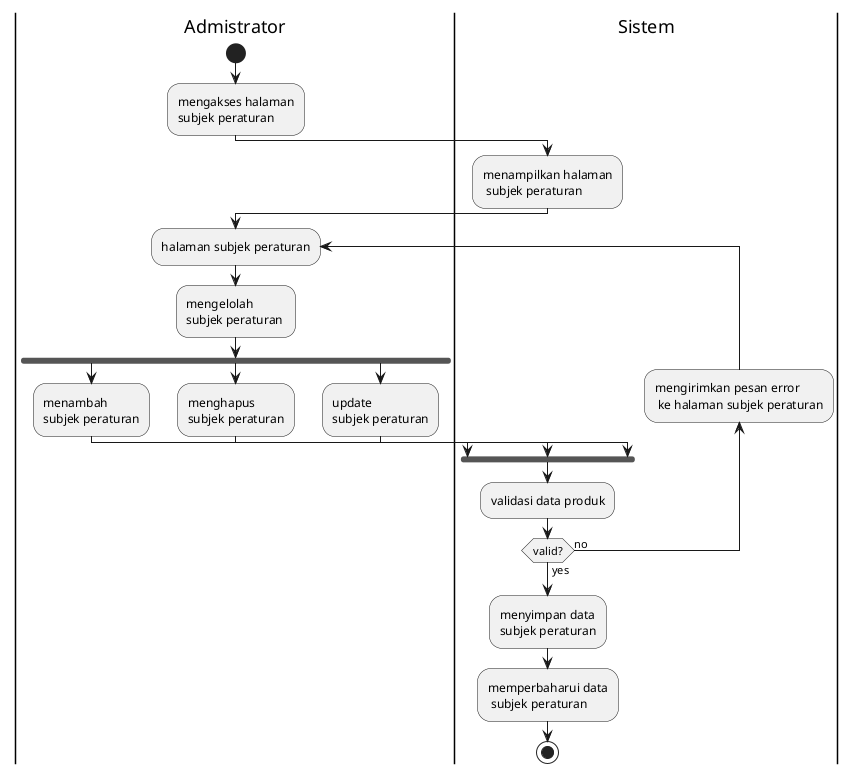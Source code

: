 @startuml

|Admistrator|
start
:mengakses halaman 
subjek peraturan;
|Sistem|
:menampilkan halaman
 subjek peraturan;
|Admistrator|
repeat:halaman subjek peraturan;
:mengelolah 
subjek peraturan ;
fork
    :menambah 
    subjek peraturan;
fork again
    :menghapus 
    subjek peraturan;
fork again
    :update 
    subjek peraturan;
    |Sistem|
end fork
:validasi data produk;
 backward :mengirimkan pesan error
  ke halaman subjek peraturan;
repeat  while (valid?) is (no) not (yes)
:menyimpan data 
subjek peraturan;
:memperbaharui data
 subjek peraturan;
stop
@enduml


